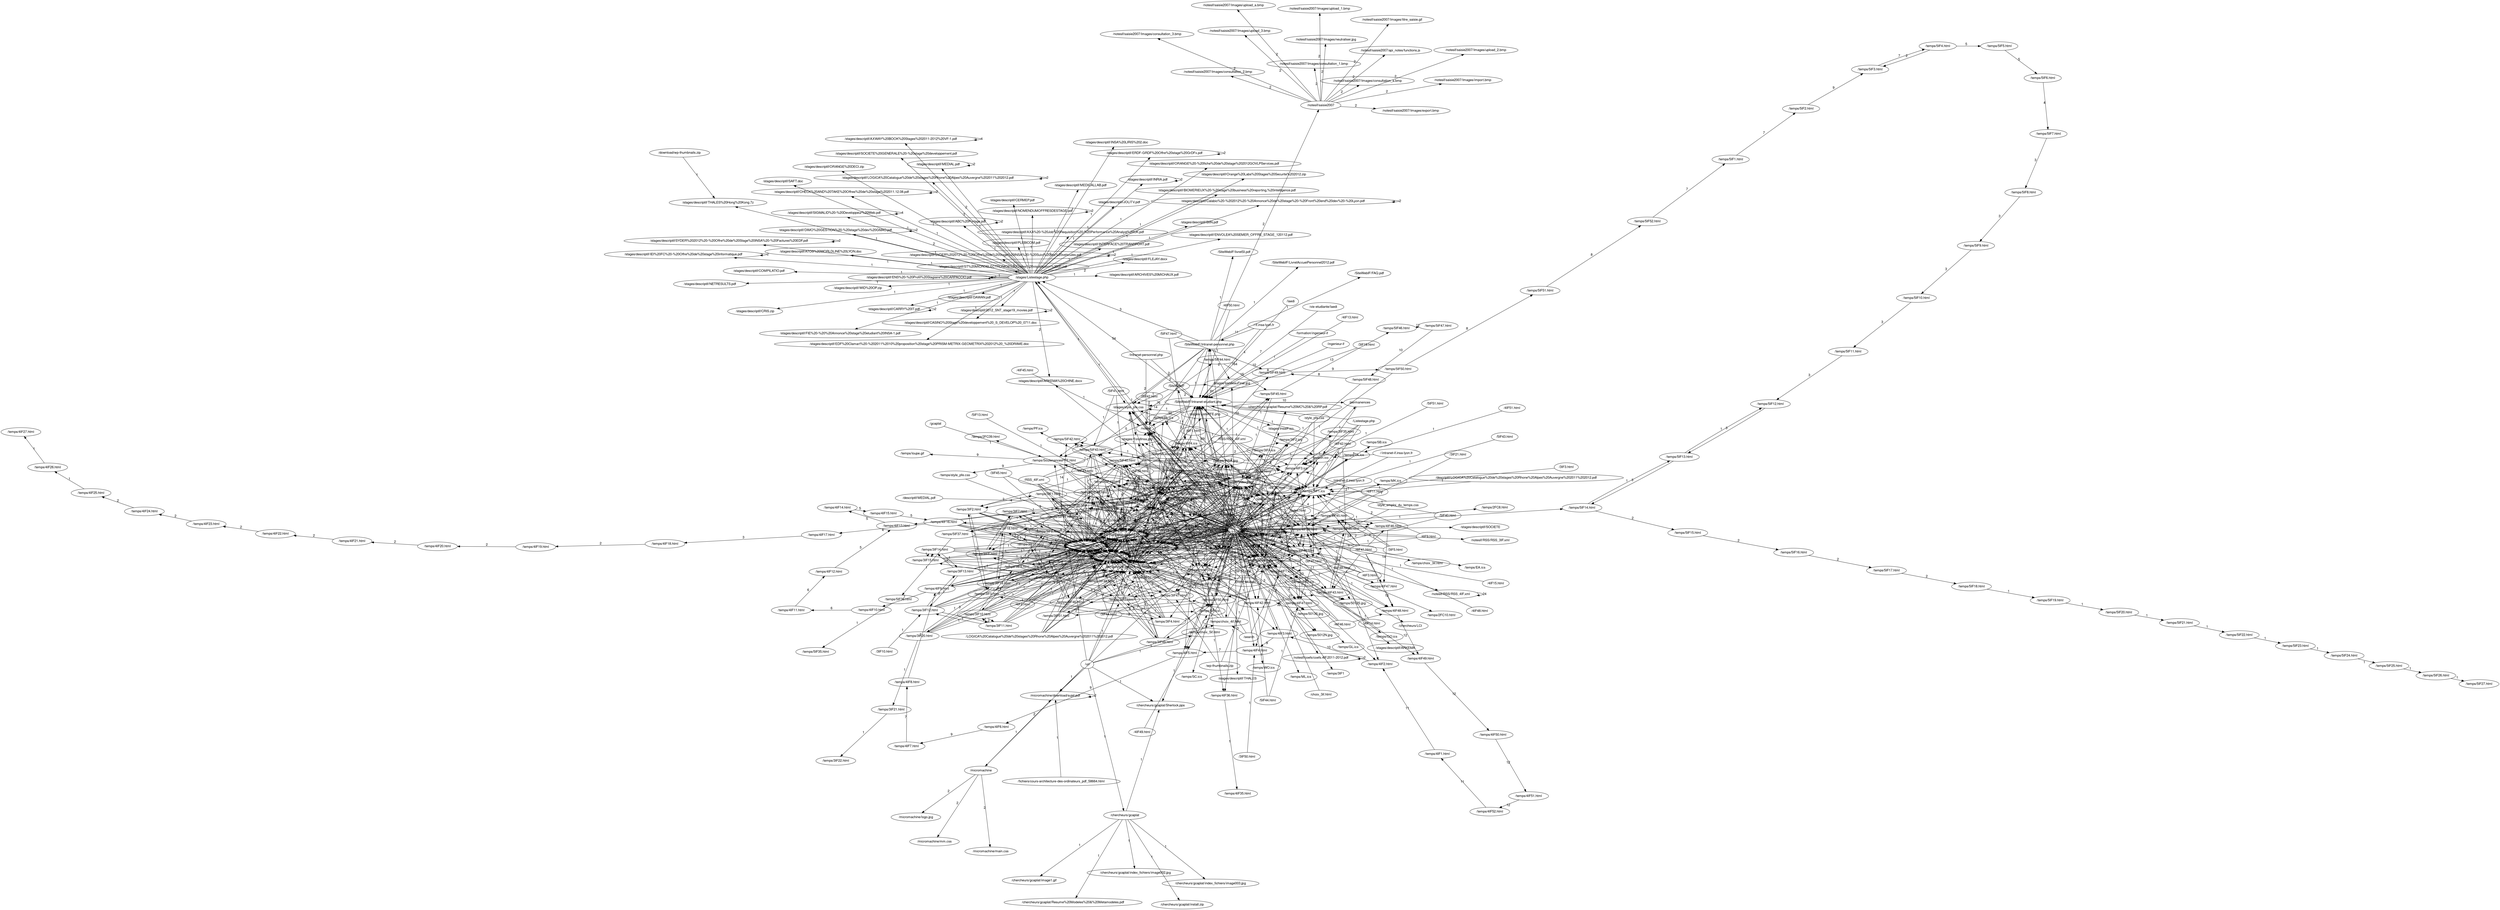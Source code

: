 digraph {
fontname="Helvetica,Arial,sans-serif";
node [fontname="Helvetica,Arial,sans-serif"];
edge [fontname="Helvetica,Arial,sans-serif"];
overlap = scale;layout=sfdp;
graph [ranksep=3, overlap=prism];
node0[label=""]
node0 -> node0[label="31"]
node1[label="//intranet-if.insa-lyon.fr"]
node1 -> node0[label="2"]
node2[label="/3IF5.html"]
node2 -> node0[label="1"]
node3[label="/SiteWebIF"]
node0 -> node3[label="1"]
node4[label="/SiteWebIF/FAQ.pdf"]
node5[label="/SiteWebIF/Intranet-personnel.php"]
node5 -> node4[label="1"]
node6[label="/SiteWebIF/Intranet-etudiant.php"]
node0 -> node6[label="312"]
node7[label="//if.insa-lyon.fr"]
node7 -> node6[label="164"]
node8[label="/3IF19.html"]
node8 -> node6[label="1"]
node9[label="/3IF37.html"]
node9 -> node6[label="1"]
node10[label="/3IF39.html"]
node10 -> node6[label="1"]
node11[label="/3IF41.html"]
node11 -> node6[label="1"]
node12[label="/3IF48.html"]
node12 -> node6[label="1"]
node13[label="/4IF1.html"]
node13 -> node6[label="1"]
node14[label="/4IF13.html"]
node14 -> node6[label="1"]
node15[label="/4IF38.html"]
node15 -> node6[label="1"]
node16[label="/4IF42.html"]
node16 -> node6[label="1"]
node17[label="/4IF50.html"]
node17 -> node6[label="1"]
node18[label="/Intranet-etudiant.php"]
node18 -> node6[label="3"]
node19[label="/Intranet-personnel.php"]
node19 -> node6[label="2"]
node20[label="/Listestage.php"]
node20 -> node6[label="1"]
node3 -> node6[label="2"]
node21[label="/formation/ingenieur-if"]
node21 -> node6[label="10"]
node22[label="/if.insa-lyon.fr"]
node22 -> node6[label="89"]
node23[label="/index.html"]
node23 -> node6[label="1"]
node24[label="/ingenieur-if"]
node24 -> node6[label="8"]
node25[label="/laedi"]
node25 -> node6[label="4"]
node26[label="/style_pfe.css"]
node26 -> node6[label="1"]
node27[label="/temps"]
node27 -> node6[label="2"]
node28[label="/vie-etudiante/laedi"]
node28 -> node6[label="7"]
node0 -> node5[label="2"]
node7 -> node5[label="11"]
node22 -> node5[label="3"]
node29[label="/SiteWebIF/LivretAccueiPersonnel2012.pdf"]
node5 -> node29[label="1"]
node30[label="/SiteWebIF/livretSI.pdf"]
node5 -> node30[label="1"]
node31[label="/chercheurs/LCI"]
node0 -> node31[label="1"]
node32[label="/chercheurs/gcaplat"]
node33[label="/url"]
node33 -> node32[label="1"]
node34[label="/chercheurs/gcaplat/Resume%20MC%20&%20RP.pdf"]
node0 -> node34[label="1"]
node35[label="/chercheurs/gcaplat/Resume%20Modeles%20&%20Metamodeles.pdf"]
node32 -> node35[label="1"]
node36[label="/chercheurs/gcaplat/Sherlock.pps"]
node0 -> node36[label="1"]
node32 -> node36[label="1"]
node33 -> node36[label="1"]
node37[label="/chercheurs/gcaplat/image1.gif"]
node32 -> node37[label="1"]
node38[label="/chercheurs/gcaplat/index_fichiers/image002.jpg"]
node32 -> node38[label="1"]
node39[label="/chercheurs/gcaplat/index_fichiers/image003.jpg"]
node32 -> node39[label="1"]
node40[label="/chercheurs/gcaplat/install.zip"]
node32 -> node40[label="1"]
node41[label="/favicon.ico"]
node0 -> node41[label="52"]
node1 -> node41[label="5"]
node6 -> node41[label="1"]
node42[label="/permanences"]
node42 -> node41[label="1"]
node43[label="/temps/3IF3.ics"]
node43 -> node41[label="1"]
node44[label="/temps/4IF3.ics"]
node44 -> node41[label="1"]
node45[label="/temps/INSA.jpg"]
node45 -> node41[label="1"]
node46[label="/micromachine"]
node33 -> node46[label="2"]
node47[label="/micromachine/download/sujet.pdf"]
node0 -> node47[label="5"]
node48[label="/fichiers/cours-architecture-des-ordinateurs_pdf_58664.html"]
node48 -> node47[label="1"]
node46 -> node47[label="1"]
node47 -> node47[label="2"]
node33 -> node47[label="1"]
node49[label="/micromachine/logo.jpg"]
node46 -> node49[label="2"]
node50[label="/micromachine/main.css"]
node46 -> node50[label="2"]
node51[label="/micromachine/mm.css"]
node46 -> node51[label="2"]
node52[label="/notesif"]
node0 -> node52[label="127"]
node9 -> node52[label="1"]
node53[label="/3IF38.html"]
node53 -> node52[label="2"]
node54[label="/3IF42.html"]
node54 -> node52[label="1"]
node15 -> node52[label="1"]
node55[label="/4IF45.html"]
node55 -> node52[label="1"]
node18 -> node52[label="49"]
node19 -> node52[label="2"]
node6 -> node52[label="50"]
node5 -> node52[label="2"]
node22 -> node52[label="4"]
node56[label="/notesif/RSS/RSS_3IF.xml"]
node0 -> node56[label="24"]
node57[label="/notesif/RSS/RSS_4IF.xml"]
node0 -> node57[label="10"]
node57 -> node57[label="24"]
node58[label="/notesif/coefs/coefs.4IF.2011-2012.pdf"]
node0 -> node58[label="2"]
node58 -> node58[label="2"]
node59[label="/notesif/saisie2007"]
node5 -> node59[label="2"]
node60[label="/notesif/saisie2007/Images/consultation_1.bmp"]
node59 -> node60[label="2"]
node61[label="/notesif/saisie2007/Images/consultation_2.bmp"]
node59 -> node61[label="2"]
node62[label="/notesif/saisie2007/Images/consultation_3.bmp"]
node59 -> node62[label="2"]
node63[label="/notesif/saisie2007/Images/consultation_a.bmp"]
node59 -> node63[label="2"]
node64[label="/notesif/saisie2007/Images/export.bmp"]
node59 -> node64[label="2"]
node65[label="/notesif/saisie2007/Images/import.bmp"]
node59 -> node65[label="2"]
node66[label="/notesif/saisie2007/Images/neutraliser.jpg"]
node59 -> node66[label="2"]
node67[label="/notesif/saisie2007/Images/titre_saisie.gif"]
node59 -> node67[label="2"]
node68[label="/notesif/saisie2007/Images/upload_1.bmp"]
node59 -> node68[label="2"]
node69[label="/notesif/saisie2007/Images/upload_2.bmp"]
node59 -> node69[label="2"]
node70[label="/notesif/saisie2007/Images/upload_3.bmp"]
node59 -> node70[label="2"]
node71[label="/notesif/saisie2007/Images/upload_a.bmp"]
node59 -> node71[label="2"]
node72[label="/notesif/saisie2007/api_notes/functions.js"]
node59 -> node72[label="2"]
node0 -> node42[label="1"]
node6 -> node42[label="10"]
node73[label="/stages/FondInsa.jpg"]
node0 -> node73[label="7"]
node74[label="/3IF49.html"]
node74 -> node73[label="1"]
node18 -> node73[label="1"]
node75[label="/RSS_4IF.xml"]
node75 -> node73[label="1"]
node6 -> node73[label="44"]
node76[label="/stages/style_pfe.css"]
node76 -> node73[label="40"]
node77[label="/stages/InsaIF.ico"]
node0 -> node77[label="69"]
node6 -> node77[label="10"]
node78[label="/stages/ListePFE.php"]
node0 -> node78[label="29"]
node18 -> node78[label="1"]
node6 -> node78[label="20"]
node79[label="/stages/Listestage.php"]
node0 -> node79[label="8"]
node18 -> node79[label="1"]
node6 -> node79[label="54"]
node5 -> node79[label="3"]
node80[label="/stages/bandeauFinal.jpg"]
node0 -> node80[label="7"]
node3 -> node80[label="1"]
node6 -> node80[label="81"]
node5 -> node80[label="2"]
node81[label="/stages/descriptif/2012_SNT_stage19_movies.pdf"]
node79 -> node81[label="1"]
node81 -> node81[label="2"]
node82[label="/stages/descriptif/ABC%20Portage.pdf"]
node79 -> node82[label="1"]
node82 -> node82[label="2"]
node83[label="/stages/descriptif/ARCHIVES%20MICHAUX.pdf"]
node79 -> node83[label="1"]
node84[label="/stages/descriptif/ARKEMA"]
node0 -> node84[label="1"]
node85[label="/stages/descriptif/ARKEMA%20CHINE.docx"]
node0 -> node85[label="1"]
node79 -> node85[label="2"]
node86[label="/stages/descriptif/ATOS%20WORLDLINE%20LYON.doc"]
node79 -> node86[label="1"]
node87[label="/stages/descriptif/AXA%20-%20Job%20Requisition%20-%20Performance%20Analyst%20UK.pdf"]
node79 -> node87[label="1"]
node88[label="/stages/descriptif/AXWAY%20BOOK%20Stages%202011-2012%20VF-1.pdf"]
node79 -> node88[label="2"]
node88 -> node88[label="4"]
node89[label="/stages/descriptif/BIIN.pdf"]
node79 -> node89[label="1"]
node90[label="/stages/descriptif/BIOMERIEUX%20-%20stage%20business%20reporting,%20intelligence.pdf"]
node79 -> node90[label="1"]
node91[label="/stages/descriptif/CARRY%20IT.pdf"]
node79 -> node91[label="1"]
node91 -> node91[label="2"]
node92[label="/stages/descriptif/CASINO%20Stage%20developpement%20_S_DEVELOP%20_0711.doc"]
node79 -> node92[label="1"]
node93[label="/stages/descriptif/CERMEP.pdf"]
node79 -> node93[label="1"]
node94[label="/stages/descriptif/CHECK%20AND%20TAKE%20Offres%20de%20stage%202011.12.08.pdf"]
node79 -> node94[label="1"]
node94 -> node94[label="2"]
node95[label="/stages/descriptif/COMPILATIO.pdf"]
node79 -> node95[label="1"]
node96[label="/stages/descriptif/CRIS.zip"]
node79 -> node96[label="1"]
node97[label="/stages/descriptif/Calabio%20-%202012%20-%20Annonce%20de%20stage%20-%20Front%20end%20dev%20-%20Lyon.pdf"]
node79 -> node97[label="1"]
node97 -> node97[label="2"]
node98[label="/stages/descriptif/DAWAN.pdf"]
node79 -> node98[label="1"]
node99[label="/stages/descriptif/DIMO%20GESTION%20-%20stage%20dev%20GMAO.pdf"]
node79 -> node99[label="1"]
node99 -> node99[label="2"]
node100[label="/stages/descriptif/EDF%20Clamart%20-%202011%2010%20proposition%20stage%20PRISM-METRIX-GEOMETRIX%202012%20_%20DRIIME.doc"]
node79 -> node100[label="1"]
node101[label="/stages/descriptif/ENS%20-%20Profil%20Stagiaire%20CARPACCIO.pdf"]
node79 -> node101[label="1"]
node101 -> node101[label="2"]
node102[label="/stages/descriptif/ENVOLEA%20SEMER_OFFRE_STAGE_120112.pdf"]
node79 -> node102[label="1"]
node103[label="/stages/descriptif/ERDF-GRDF%20Offre%20stage%20GrDFx.pdf"]
node79 -> node103[label="1"]
node103 -> node103[label="2"]
node104[label="/stages/descriptif/FIE%20-%20%20Annonce%20stage%20etudiant%20INSA-1.pdf"]
node79 -> node104[label="1"]
node105[label="/stages/descriptif/FLEJAY.docx"]
node79 -> node105[label="2"]
node106[label="/stages/descriptif/IEI%20FC%20-%20Offre%20de%20stage%20informatique.pdf"]
node79 -> node106[label="1"]
node106 -> node106[label="2"]
node107[label="/stages/descriptif/INRIA.pdf"]
node79 -> node107[label="1"]
node107 -> node107[label="2"]
node108[label="/stages/descriptif/INSA%20LIRIS%202.doc"]
node79 -> node108[label="1"]
node109[label="/stages/descriptif/INTERFACE%20TRANSPORT.pdf"]
node79 -> node109[label="1"]
node110[label="/stages/descriptif/JOLITV.pdf"]
node79 -> node110[label="1"]
node111[label="/stages/descriptif/LOGICA%20Catalogue%20de%20stages%20Rhone%20Alpes%20Auvergne%202011%202012.pdf"]
node79 -> node111[label="1"]
node111 -> node111[label="2"]
node112[label="/stages/descriptif/MEDIAL.pdf"]
node79 -> node112[label="1"]
node112 -> node112[label="2"]
node113[label="/stages/descriptif/MEDICALLAB.pdf"]
node79 -> node113[label="1"]
node114[label="/stages/descriptif/NETRESULTS.pdf"]
node79 -> node114[label="1"]
node115[label="/stages/descriptif/NOMENDUMOFFRESDESTAGE.pdf"]
node79 -> node115[label="1"]
node115 -> node115[label="2"]
node116[label="/stages/descriptif/ORANGE%20-%20fiche%20de%20stage%202012GOVLPServices.pdf"]
node79 -> node116[label="1"]
node117[label="/stages/descriptif/ORANGE%20DECI.zip"]
node79 -> node117[label="1"]
node118[label="/stages/descriptif/Orange%20Labs%20Stages%20Securite%202012.zip"]
node79 -> node118[label="1"]
node119[label="/stages/descriptif/PLEBICOM.pdf"]
node79 -> node119[label="1"]
node120[label="/stages/descriptif/SAFT.doc"]
node79 -> node120[label="1"]
node121[label="/stages/descriptif/SIGMALID%20-%20Developpeur%20Web.pdf"]
node79 -> node121[label="2"]
node121 -> node121[label="4"]
node122[label="/stages/descriptif/SOCIETE"]
node0 -> node122[label="1"]
node123[label="/stages/descriptif/SOCIETE%20GENERALE%20-%20stage%20developpement.pdf"]
node79 -> node123[label="3"]
node124[label="/stages/descriptif/ST%20MICROELECTRONICS%20Crolles%20visualisation%20(2).pdf"]
node79 -> node124[label="1"]
node125[label="/stages/descriptif/SYDER%202012%20-%20Offre%20de%20Stage%20INSA%20-%20Factures%20EDF.pdf"]
node79 -> node125[label="1"]
node125 -> node125[label="2"]
node126[label="/stages/descriptif/SYDER%202012%20-%20Offre%20de%20Stage%20INSA%20-%20Suivi%20des%20vehicules.pdf"]
node79 -> node126[label="1"]
node126 -> node126[label="2"]
node127[label="/stages/descriptif/THALES"]
node0 -> node127[label="1"]
node128[label="/stages/descriptif/THALES%20Hong%20Kong.7z"]
node129[label="/download/wp-thumbnails.zip"]
node129 -> node128[label="1"]
node79 -> node128[label="1"]
node130[label="/stages/descriptif/WID%20OP.zip"]
node79 -> node130[label="1"]
node0 -> node76[label="23"]
node10 -> node76[label="1"]
node74 -> node76[label="1"]
node131[label="/4IF39.html"]
node131 -> node76[label="1"]
node132[label="/5IF39.html"]
node132 -> node76[label="1"]
node18 -> node76[label="1"]
node133[label="/RSS/RSS_4IF.xml"]
node133 -> node76[label="1"]
node3 -> node76[label="1"]
node6 -> node76[label="76"]
node5 -> node76[label="2"]
node78 -> node76[label="1"]
node79 -> node76[label="1"]
node0 -> node27[label="58"]
node10 -> node27[label="1"]
node134[label="/3IF40.html"]
node134 -> node27[label="1"]
node11 -> node27[label="1"]
node135[label="/4IF44.html"]
node135 -> node27[label="1"]
node18 -> node27[label="1"]
node133 -> node27[label="1"]
node6 -> node27[label="44"]
node5 -> node27[label="1"]
node136[label="/choix_4if.html"]
node136 -> node27[label="1"]
node22 -> node27[label="2"]
node23 -> node27[label="1"]
node137[label="/search"]
node137 -> node27[label="6"]
node27 -> node27[label="1"]
node33 -> node27[label="22"]
node138[label="/temps/2FC10.html"]
node0 -> node138[label="1"]
node139[label="/temps/2FC39.html"]
node27 -> node139[label="1"]
node140[label="/temps/2FC8.html"]
node0 -> node140[label="1"]
node141[label="/temps/3IF1"]
node0 -> node141[label="1"]
node142[label="/temps/3IF1.html"]
node143[label="/temps/3IF2.html"]
node143 -> node142[label="2"]
node144[label="/temps/3IF52.html"]
node144 -> node142[label="3"]
node145[label="/temps/3IF1.ics"]
node0 -> node145[label="61"]
node146[label="/3IF3.html"]
node146 -> node145[label="1"]
node9 -> node145[label="1"]
node53 -> node145[label="2"]
node10 -> node145[label="3"]
node134 -> node145[label="1"]
node11 -> node145[label="1"]
node147[label="/3IF43.html"]
node147 -> node145[label="2"]
node2 -> node145[label="1"]
node148[label="/4IF11.html"]
node148 -> node145[label="2"]
node15 -> node145[label="5"]
node131 -> node145[label="1"]
node149[label="/4IF41.html"]
node149 -> node145[label="1"]
node16 -> node145[label="1"]
node135 -> node145[label="2"]
node150[label="/4IF9.html"]
node150 -> node145[label="2"]
node151[label="/5IF40.html"]
node151 -> node145[label="1"]
node152[label="/5IF43.html"]
node152 -> node145[label="1"]
node18 -> node145[label="6"]
node20 -> node145[label="3"]
node133 -> node145[label="4"]
node22 -> node145[label="1"]
node23 -> node145[label="1"]
node26 -> node145[label="1"]
node27 -> node145[label="5"]
node153[label="/temps/3IF10.html"]
node154[label="/temps/3IF11.html"]
node154 -> node153[label="1"]
node155[label="/temps/3IF9.html"]
node155 -> node153[label="2"]
node153 -> node154[label="2"]
node156[label="/temps/3IF12.html"]
node156 -> node154[label="1"]
node157[label="/3IF10.html"]
node157 -> node156[label="1"]
node154 -> node156[label="1"]
node158[label="/temps/3IF13.html"]
node158 -> node156[label="1"]
node156 -> node158[label="2"]
node159[label="/temps/3IF14.html"]
node159 -> node158[label="1"]
node158 -> node159[label="2"]
node160[label="/temps/3IF15.html"]
node160 -> node159[label="1"]
node159 -> node160[label="2"]
node161[label="/temps/3IF16.html"]
node161 -> node160[label="1"]
node0 -> node161[label="1"]
node27 -> node161[label="1"]
node160 -> node161[label="1"]
node162[label="/temps/3IF17.html"]
node162 -> node161[label="1"]
node0 -> node162[label="1"]
node161 -> node162[label="2"]
node163[label="/temps/3IF18.html"]
node163 -> node162[label="2"]
node0 -> node163[label="2"]
node162 -> node163[label="3"]
node164[label="/temps/3IF19.html"]
node164 -> node163[label="3"]
node0 -> node164[label="1"]
node163 -> node164[label="3"]
node165[label="/temps/3IF20.html"]
node165 -> node164[label="1"]
node18 -> node143[label="1"]
node142 -> node143[label="4"]
node166[label="/temps/3IF3.html"]
node166 -> node143[label="2"]
node167[label="/temps/3IF2.ics"]
node0 -> node167[label="22"]
node10 -> node167[label="2"]
node131 -> node167[label="2"]
node164 -> node165[label="3"]
node168[label="/temps/3IF21.html"]
node165 -> node168[label="1"]
node169[label="/temps/3IF22.html"]
node168 -> node169[label="1"]
node143 -> node166[label="3"]
node170[label="/temps/3IF4.html"]
node170 -> node166[label="2"]
node0 -> node43[label="30"]
node9 -> node43[label="1"]
node53 -> node43[label="1"]
node10 -> node43[label="3"]
node134 -> node43[label="2"]
node147 -> node43[label="1"]
node171[label="/3IF44.html"]
node171 -> node43[label="1"]
node172[label="/3IF45.html"]
node172 -> node43[label="1"]
node74 -> node43[label="1"]
node173[label="/4IF14.html"]
node173 -> node43[label="1"]
node15 -> node43[label="1"]
node131 -> node43[label="1"]
node174[label="/4IF40.html"]
node174 -> node43[label="2"]
node175[label="/4IF43.html"]
node175 -> node43[label="1"]
node176[label="/4IF46.html"]
node176 -> node43[label="1"]
node132 -> node43[label="1"]
node151 -> node43[label="2"]
node18 -> node43[label="2"]
node177[label="/choix_3if.html"]
node177 -> node43[label="1"]
node22 -> node43[label="3"]
node23 -> node43[label="1"]
node27 -> node43[label="3"]
node178[label="/wp-thumbnails.zip"]
node178 -> node43[label="1"]
node179[label="/temps/3IF35.html"]
node180[label="/temps/3IF36.html"]
node180 -> node179[label="1"]
node181[label="/temps/3IF37.html"]
node181 -> node180[label="6"]
node0 -> node181[label="12"]
node11 -> node181[label="1"]
node18 -> node181[label="1"]
node27 -> node181[label="15"]
node180 -> node181[label="1"]
node182[label="/temps/3IF38.html"]
node182 -> node181[label="7"]
node0 -> node182[label="10"]
node53 -> node182[label="1"]
node134 -> node182[label="1"]
node11 -> node182[label="1"]
node135 -> node182[label="1"]
node18 -> node182[label="2"]
node23 -> node182[label="1"]
node27 -> node182[label="27"]
node181 -> node182[label="15"]
node183[label="/temps/3IF39.html"]
node183 -> node182[label="6"]
node184[label="/temps/index.html"]
node184 -> node182[label="2"]
node0 -> node183[label="30"]
node53 -> node183[label="3"]
node10 -> node183[label="2"]
node134 -> node183[label="1"]
node11 -> node183[label="2"]
node147 -> node183[label="1"]
node131 -> node183[label="1"]
node18 -> node183[label="3"]
node20 -> node183[label="1"]
node185[label="/descriptif/LOGICA%20Catalogue%20de%20stages%20Rhone%20Alpes%20Auvergne%202011%202012.pdf"]
node185 -> node183[label="1"]
node22 -> node183[label="2"]
node186[label="/intranet-if.insa-lyon.fr"]
node186 -> node183[label="1"]
node26 -> node183[label="1"]
node27 -> node183[label="26"]
node182 -> node183[label="41"]
node187[label="/temps/3IF40.html"]
node187 -> node183[label="6"]
node184 -> node183[label="4"]
node0 -> node170[label="1"]
node166 -> node170[label="2"]
node188[label="/temps/3IF5.html"]
node188 -> node170[label="2"]
node189[label="/temps/3IF4.ics"]
node0 -> node189[label="11"]
node53 -> node189[label="1"]
node0 -> node187[label="4"]
node53 -> node187[label="2"]
node147 -> node187[label="2"]
node190[label="/5IF13.html"]
node190 -> node187[label="1"]
node27 -> node187[label="9"]
node183 -> node187[label="48"]
node191[label="/temps/3IF41.html"]
node191 -> node187[label="2"]
node0 -> node191[label="2"]
node53 -> node191[label="3"]
node10 -> node191[label="1"]
node11 -> node191[label="2"]
node147 -> node191[label="2"]
node175 -> node191[label="1"]
node18 -> node191[label="1"]
node27 -> node191[label="2"]
node187 -> node191[label="43"]
node192[label="/temps/3IF42.html"]
node192 -> node191[label="2"]
node0 -> node192[label="1"]
node53 -> node192[label="1"]
node10 -> node192[label="1"]
node11 -> node192[label="1"]
node147 -> node192[label="2"]
node193[label="/descriptif/MEDIAL.pdf"]
node193 -> node192[label="1"]
node22 -> node192[label="1"]
node27 -> node192[label="1"]
node191 -> node192[label="33"]
node194[label="/temps/3IF43.html"]
node194 -> node192[label="2"]
node0 -> node194[label="2"]
node147 -> node194[label="2"]
node192 -> node194[label="21"]
node195[label="/temps/3IF44.html"]
node195 -> node194[label="3"]
node0 -> node195[label="2"]
node194 -> node195[label="14"]
node196[label="/temps/3IF45.html"]
node196 -> node195[label="2"]
node0 -> node196[label="1"]
node195 -> node196[label="8"]
node197[label="/temps/3IF46.html"]
node197 -> node196[label="2"]
node0 -> node197[label="2"]
node196 -> node197[label="7"]
node198[label="/temps/3IF47.html"]
node198 -> node197[label="2"]
node0 -> node198[label="3"]
node11 -> node198[label="1"]
node197 -> node198[label="7"]
node199[label="/temps/3IF48.html"]
node199 -> node198[label="2"]
node178 -> node198[label="1"]
node22 -> node199[label="1"]
node198 -> node199[label="8"]
node200[label="/temps/3IF49.html"]
node200 -> node199[label="3"]
node199 -> node200[label="8"]
node201[label="/temps/3IF50.html"]
node201 -> node200[label="3"]
node0 -> node188[label="1"]
node9 -> node188[label="1"]
node170 -> node188[label="2"]
node202[label="/temps/3IF6.html"]
node202 -> node188[label="1"]
node33 -> node188[label="1"]
node0 -> node201[label="2"]
node11 -> node201[label="1"]
node12 -> node201[label="1"]
node200 -> node201[label="7"]
node203[label="/temps/3IF51.html"]
node203 -> node201[label="3"]
node201 -> node203[label="7"]
node144 -> node203[label="3"]
node142 -> node144[label="2"]
node203 -> node144[label="5"]
node18 -> node202[label="1"]
node188 -> node202[label="3"]
node204[label="/temps/3IF7.html"]
node204 -> node202[label="1"]
node0 -> node204[label="1"]
node202 -> node204[label="1"]
node205[label="/temps/3IF8.html"]
node205 -> node204[label="1"]
node0 -> node205[label="1"]
node204 -> node205[label="1"]
node155 -> node205[label="2"]
node0 -> node155[label="1"]
node153 -> node155[label="1"]
node205 -> node155[label="1"]
node206[label="/temps/4IF1.html"]
node207[label="/temps/4IF52.html"]
node207 -> node206[label="11"]
node208[label="/temps/4IF1.ics"]
node0 -> node208[label="40"]
node9 -> node208[label="1"]
node53 -> node208[label="2"]
node134 -> node208[label="1"]
node12 -> node208[label="1"]
node131 -> node208[label="1"]
node18 -> node208[label="5"]
node22 -> node208[label="1"]
node137 -> node208[label="1"]
node209[label="/temps/4IF10.html"]
node210[label="/temps/4IF9.html"]
node210 -> node209[label="7"]
node211[label="/temps/4IF11.html"]
node209 -> node211[label="6"]
node212[label="/temps/4IF12.html"]
node211 -> node212[label="6"]
node213[label="/temps/4IF13.html"]
node27 -> node213[label="1"]
node212 -> node213[label="5"]
node214[label="/temps/4IF14.html"]
node213 -> node214[label="5"]
node215[label="/temps/4IF15.html"]
node214 -> node215[label="5"]
node216[label="/temps/4IF16.html"]
node0 -> node216[label="1"]
node215 -> node216[label="5"]
node217[label="/temps/4IF17.html"]
node216 -> node217[label="4"]
node218[label="/temps/4IF18.html"]
node217 -> node218[label="3"]
node219[label="/temps/4IF19.html"]
node218 -> node219[label="2"]
node220[label="/temps/4IF2.html"]
node0 -> node220[label="1"]
node12 -> node220[label="1"]
node206 -> node220[label="11"]
node221[label="/temps/4IF2.ics"]
node0 -> node221[label="19"]
node53 -> node221[label="1"]
node18 -> node221[label="1"]
node222[label="/temps/4IF20.html"]
node219 -> node222[label="2"]
node223[label="/temps/4IF21.html"]
node222 -> node223[label="2"]
node224[label="/temps/4IF22.html"]
node223 -> node224[label="2"]
node225[label="/temps/4IF23.html"]
node224 -> node225[label="2"]
node226[label="/temps/4IF24.html"]
node225 -> node226[label="2"]
node227[label="/temps/4IF25.html"]
node226 -> node227[label="2"]
node228[label="/temps/4IF26.html"]
node227 -> node228[label="1"]
node229[label="/temps/4IF27.html"]
node228 -> node229[label="1"]
node230[label="/temps/4IF3.html"]
node0 -> node230[label="1"]
node74 -> node230[label="1"]
node220 -> node230[label="10"]
node0 -> node44[label="20"]
node134 -> node44[label="2"]
node131 -> node44[label="1"]
node16 -> node44[label="1"]
node132 -> node44[label="2"]
node231[label="/5IF51.html"]
node231 -> node44[label="1"]
node18 -> node44[label="2"]
node20 -> node44[label="1"]
node133 -> node44[label="1"]
node22 -> node44[label="1"]
node232[label="/style_emploi_du_temps.css"]
node232 -> node44[label="1"]
node184 -> node44[label="1"]
node233[label="/temps/4IF35.html"]
node234[label="/temps/4IF36.html"]
node234 -> node233[label="1"]
node9 -> node234[label="1"]
node235[label="/temps/4IF37.html"]
node235 -> node234[label="1"]
node0 -> node235[label="3"]
node9 -> node235[label="1"]
node27 -> node235[label="5"]
node236[label="/temps/4IF38.html"]
node236 -> node235[label="2"]
node184 -> node235[label="2"]
node0 -> node236[label="34"]
node9 -> node236[label="1"]
node53 -> node236[label="2"]
node134 -> node236[label="2"]
node148 -> node236[label="1"]
node237[label="/4IF3.html"]
node237 -> node236[label="1"]
node15 -> node236[label="1"]
node131 -> node236[label="1"]
node174 -> node236[label="1"]
node149 -> node236[label="1"]
node16 -> node236[label="1"]
node135 -> node236[label="1"]
node176 -> node236[label="1"]
node136 -> node236[label="4"]
node22 -> node236[label="1"]
node27 -> node236[label="23"]
node235 -> node236[label="7"]
node238[label="/temps/4IF39.html"]
node238 -> node236[label="3"]
node239[label="/temps/choix_4if.html"]
node239 -> node236[label="1"]
node184 -> node236[label="5"]
node0 -> node238[label="34"]
node240[label="/3IF21.html"]
node240 -> node238[label="1"]
node9 -> node238[label="1"]
node53 -> node238[label="3"]
node10 -> node238[label="1"]
node13 -> node238[label="1"]
node148 -> node238[label="1"]
node173 -> node238[label="1"]
node237 -> node238[label="1"]
node131 -> node238[label="2"]
node149 -> node238[label="1"]
node241[label="/4IF48.html"]
node241 -> node238[label="1"]
node150 -> node238[label="1"]
node136 -> node238[label="1"]
node186 -> node238[label="1"]
node27 -> node238[label="13"]
node236 -> node238[label="55"]
node242[label="/temps/4IF40.html"]
node242 -> node238[label="4"]
node184 -> node238[label="2"]
node243[label="/temps/4IF4.html"]
node0 -> node243[label="1"]
node244[label="/3IF50.html"]
node244 -> node243[label="1"]
node23 -> node243[label="1"]
node230 -> node243[label="9"]
node245[label="/temps/4IF4.ics"]
node0 -> node245[label="30"]
node10 -> node245[label="2"]
node11 -> node245[label="1"]
node15 -> node245[label="2"]
node131 -> node245[label="2"]
node174 -> node245[label="1"]
node175 -> node245[label="1"]
node246[label="/5IF47.html"]
node246 -> node245[label="1"]
node18 -> node245[label="3"]
node27 -> node245[label="1"]
node0 -> node242[label="14"]
node9 -> node242[label="1"]
node10 -> node242[label="1"]
node134 -> node242[label="1"]
node247[label="/4IF15.html"]
node247 -> node242[label="1"]
node237 -> node242[label="1"]
node15 -> node242[label="1"]
node150 -> node242[label="1"]
node136 -> node242[label="1"]
node232 -> node242[label="1"]
node27 -> node242[label="1"]
node238 -> node242[label="40"]
node248[label="/temps/4IF41.html"]
node0 -> node248[label="7"]
node134 -> node248[label="1"]
node15 -> node248[label="1"]
node131 -> node248[label="2"]
node249[label="/5IF44.html"]
node249 -> node248[label="1"]
node242 -> node248[label="33"]
node250[label="/temps/4IF42.html"]
node0 -> node250[label="4"]
node15 -> node250[label="1"]
node131 -> node250[label="1"]
node249 -> node250[label="1"]
node248 -> node250[label="32"]
node251[label="/temps/4IF43.html"]
node0 -> node251[label="1"]
node174 -> node251[label="1"]
node149 -> node251[label="1"]
node250 -> node251[label="27"]
node252[label="/temps/4IF44.html"]
node252 -> node251[label="1"]
node0 -> node252[label="3"]
node174 -> node252[label="1"]
node16 -> node252[label="1"]
node251 -> node252[label="26"]
node253[label="/temps/4IF45.html"]
node0 -> node253[label="1"]
node2 -> node253[label="1"]
node174 -> node253[label="1"]
node149 -> node253[label="1"]
node252 -> node253[label="20"]
node254[label="/temps/4IF46.html"]
node0 -> node254[label="3"]
node174 -> node254[label="1"]
node149 -> node254[label="1"]
node253 -> node254[label="12"]
node255[label="/temps/4IF47.html"]
node0 -> node255[label="1"]
node149 -> node255[label="1"]
node254 -> node255[label="14"]
node256[label="/temps/4IF48.html"]
node0 -> node256[label="1"]
node134 -> node256[label="1"]
node149 -> node256[label="1"]
node176 -> node256[label="1"]
node255 -> node256[label="12"]
node257[label="/temps/4IF49.html"]
node0 -> node257[label="1"]
node256 -> node257[label="12"]
node258[label="/temps/4IF5.html"]
node0 -> node258[label="1"]
node9 -> node258[label="1"]
node53 -> node258[label="1"]
node243 -> node258[label="7"]
node259[label="/temps/4IF50.html"]
node257 -> node259[label="12"]
node260[label="/temps/4IF51.html"]
node259 -> node260[label="12"]
node260 -> node207[label="12"]
node261[label="/temps/4IF6.html"]
node258 -> node261[label="9"]
node262[label="/temps/4IF7.html"]
node261 -> node262[label="9"]
node263[label="/temps/4IF8.html"]
node262 -> node263[label="7"]
node0 -> node210[label="1"]
node263 -> node210[label="7"]
node264[label="/temps/5012N.jpg"]
node0 -> node264[label="1"]
node182 -> node264[label="3"]
node265[label="/temps/5012S.jpg"]
node182 -> node265[label="1"]
node238 -> node265[label="1"]
node251 -> node265[label="1"]
node266[label="/temps/5013S.jpg"]
node182 -> node266[label="3"]
node267[label="/temps/5IF39.html"]
node267 -> node266[label="1"]
node268[label="/temps/5IF.ics"]
node0 -> node268[label="14"]
node171 -> node268[label="1"]
node269[label="/4IF49.html"]
node269 -> node268[label="1"]
node18 -> node268[label="1"]
node22 -> node268[label="1"]
node270[label="/temps/5IF1.html"]
node271[label="/temps/5IF52.html"]
node271 -> node270[label="7"]
node272[label="/temps/5IF10.html"]
node273[label="/temps/5IF9.html"]
node273 -> node272[label="3"]
node274[label="/temps/5IF11.html"]
node272 -> node274[label="3"]
node275[label="/temps/5IF12.html"]
node274 -> node275[label="3"]
node276[label="/temps/5IF13.html"]
node276 -> node275[label="1"]
node275 -> node276[label="3"]
node277[label="/temps/5IF14.html"]
node277 -> node276[label="1"]
node0 -> node277[label="1"]
node276 -> node277[label="3"]
node278[label="/temps/5IF15.html"]
node277 -> node278[label="2"]
node279[label="/temps/5IF16.html"]
node278 -> node279[label="2"]
node280[label="/temps/5IF17.html"]
node279 -> node280[label="2"]
node281[label="/temps/5IF18.html"]
node280 -> node281[label="2"]
node282[label="/temps/5IF19.html"]
node281 -> node282[label="1"]
node283[label="/temps/5IF2.html"]
node270 -> node283[label="7"]
node284[label="/temps/5IF20.html"]
node282 -> node284[label="1"]
node285[label="/temps/5IF21.html"]
node284 -> node285[label="1"]
node286[label="/temps/5IF22.html"]
node285 -> node286[label="1"]
node287[label="/temps/5IF23.html"]
node286 -> node287[label="1"]
node288[label="/temps/5IF24.html"]
node287 -> node288[label="1"]
node289[label="/temps/5IF25.html"]
node288 -> node289[label="1"]
node290[label="/temps/5IF26.html"]
node289 -> node290[label="1"]
node291[label="/temps/5IF27.html"]
node290 -> node291[label="1"]
node292[label="/temps/5IF3.html"]
node283 -> node292[label="9"]
node293[label="/temps/5IF4.html"]
node293 -> node292[label="2"]
node294[label="/temps/5IF35.html"]
node295[label="/temps/5IF36.html"]
node295 -> node294[label="1"]
node296[label="/temps/5IF37.html"]
node296 -> node295[label="1"]
node27 -> node296[label="1"]
node297[label="/temps/5IF38.html"]
node297 -> node296[label="1"]
node184 -> node296[label="1"]
node0 -> node297[label="2"]
node27 -> node297[label="2"]
node296 -> node297[label="2"]
node267 -> node297[label="1"]
node184 -> node297[label="1"]
node0 -> node267[label="17"]
node10 -> node267[label="1"]
node54 -> node267[label="1"]
node171 -> node267[label="1"]
node13 -> node267[label="1"]
node131 -> node267[label="1"]
node174 -> node267[label="5"]
node132 -> node267[label="2"]
node18 -> node267[label="1"]
node75 -> node267[label="1"]
node22 -> node267[label="5"]
node27 -> node267[label="9"]
node297 -> node267[label="7"]
node298[label="/temps/5IF40.html"]
node298 -> node267[label="2"]
node299[label="/temps/choix_5if.html"]
node299 -> node267[label="2"]
node184 -> node267[label="3"]
node292 -> node293[label="7"]
node0 -> node298[label="11"]
node74 -> node298[label="1"]
node15 -> node298[label="1"]
node300[label="/5IF41.html"]
node300 -> node298[label="1"]
node133 -> node298[label="1"]
node75 -> node298[label="1"]
node22 -> node298[label="2"]
node27 -> node298[label="6"]
node267 -> node298[label="15"]
node301[label="/temps/5IF41.html"]
node301 -> node298[label="1"]
node184 -> node298[label="2"]
node0 -> node301[label="2"]
node27 -> node301[label="1"]
node298 -> node301[label="16"]
node302[label="/temps/5IF42.html"]
node0 -> node302[label="1"]
node10 -> node302[label="1"]
node301 -> node302[label="14"]
node303[label="/temps/5IF43.html"]
node0 -> node303[label="1"]
node10 -> node303[label="1"]
node175 -> node303[label="1"]
node300 -> node303[label="1"]
node27 -> node303[label="1"]
node302 -> node303[label="13"]
node304[label="/temps/5IF44.html"]
node303 -> node304[label="14"]
node305[label="/temps/5IF45.html"]
node10 -> node305[label="1"]
node22 -> node305[label="1"]
node304 -> node305[label="15"]
node306[label="/temps/5IF46.html"]
node305 -> node306[label="13"]
node307[label="/temps/5IF47.html"]
node306 -> node307[label="11"]
node308[label="/temps/5IF48.html"]
node307 -> node308[label="10"]
node309[label="/temps/5IF49.html"]
node246 -> node309[label="1"]
node27 -> node309[label="1"]
node308 -> node309[label="8"]
node310[label="/temps/5IF5.html"]
node293 -> node310[label="5"]
node311[label="/temps/5IF50.html"]
node309 -> node311[label="9"]
node312[label="/temps/5IF51.html"]
node311 -> node312[label="8"]
node312 -> node271[label="8"]
node313[label="/temps/5IF6.html"]
node310 -> node313[label="5"]
node314[label="/temps/5IF7.html"]
node313 -> node314[label="4"]
node315[label="/temps/5IF8.html"]
node314 -> node315[label="3"]
node315 -> node273[label="3"]
node316[label="/temps/EA.ics"]
node0 -> node316[label="1"]
node317[label="/temps/FondInsa.jpg"]
node0 -> node317[label="12"]
node74 -> node317[label="1"]
node318[label="/4IF2.html"]
node318 -> node317[label="1"]
node131 -> node317[label="2"]
node174 -> node317[label="5"]
node135 -> node317[label="2"]
node319[label="/LOGICA%20Catalogue%20de%20stages%20Rhone%20Alpes%20Auvergne%202011%202012.pdf"]
node319 -> node317[label="1"]
node22 -> node317[label="2"]
node27 -> node317[label="61"]
node181 -> node317[label="4"]
node182 -> node317[label="3"]
node183 -> node317[label="3"]
node187 -> node317[label="1"]
node195 -> node317[label="1"]
node188 -> node317[label="1"]
node235 -> node317[label="1"]
node236 -> node317[label="11"]
node238 -> node317[label="6"]
node242 -> node317[label="2"]
node253 -> node317[label="1"]
node210 -> node317[label="1"]
node320[label="/temps/SoutenancesPFE.html"]
node320 -> node317[label="6"]
node239 -> node317[label="2"]
node321[label="/temps/style_emploi_du_temps.css"]
node321 -> node317[label="130"]
node322[label="/temps/style_pfe.css"]
node322 -> node317[label="2"]
node323[label="/temps/GL.ics"]
node0 -> node323[label="2"]
node324[label="/temps/GO.ics"]
node0 -> node324[label="11"]
node0 -> node45[label="3"]
node181 -> node45[label="3"]
node182 -> node45[label="3"]
node183 -> node45[label="2"]
node192 -> node45[label="1"]
node236 -> node45[label="1"]
node267 -> node45[label="1"]
node298 -> node45[label="1"]
node325[label="/temps/InsaIF.ico"]
node0 -> node325[label="161"]
node27 -> node325[label="14"]
node181 -> node325[label="2"]
node182 -> node325[label="1"]
node183 -> node325[label="1"]
node188 -> node325[label="1"]
node236 -> node325[label="1"]
node242 -> node325[label="1"]
node250 -> node325[label="1"]
node320 -> node325[label="2"]
node239 -> node325[label="2"]
node326[label="/temps/MK.ics"]
node0 -> node326[label="4"]
node327[label="/temps/ML.ics"]
node0 -> node327[label="4"]
node328[label="/temps/PF.ics"]
node0 -> node328[label="4"]
node329[label="/temps/PL.ics"]
node0 -> node329[label="8"]
node27 -> node329[label="1"]
node330[label="/temps/SB.ics"]
node0 -> node330[label="3"]
node331[label="/temps/SC.ics"]
node0 -> node331[label="2"]
node0 -> node320[label="3"]
node6 -> node320[label="5"]
node5 -> node320[label="1"]
node332[label="/gcaplat"]
node332 -> node320[label="1"]
node33 -> node320[label="1"]
node333[label="/temps/TA.ics"]
node0 -> node333[label="1"]
node174 -> node333[label="1"]
node334[label="/4IF51.html"]
node334 -> node333[label="1"]
node18 -> node333[label="1"]
node335[label="/temps/WO.ics"]
node0 -> node335[label="2"]
node336[label="/temps/choix.gif"]
node0 -> node336[label="24"]
node53 -> node336[label="1"]
node10 -> node336[label="2"]
node134 -> node336[label="1"]
node74 -> node336[label="1"]
node318 -> node336[label="1"]
node131 -> node336[label="3"]
node174 -> node336[label="5"]
node175 -> node336[label="1"]
node135 -> node336[label="4"]
node132 -> node336[label="1"]
node319 -> node336[label="1"]
node75 -> node336[label="1"]
node136 -> node336[label="1"]
node22 -> node336[label="2"]
node27 -> node336[label="2"]
node153 -> node336[label="1"]
node154 -> node336[label="1"]
node156 -> node336[label="1"]
node158 -> node336[label="1"]
node159 -> node336[label="1"]
node160 -> node336[label="1"]
node161 -> node336[label="2"]
node162 -> node336[label="3"]
node163 -> node336[label="4"]
node164 -> node336[label="3"]
node143 -> node336[label="1"]
node165 -> node336[label="1"]
node166 -> node336[label="1"]
node180 -> node336[label="1"]
node181 -> node336[label="18"]
node182 -> node336[label="32"]
node183 -> node336[label="22"]
node170 -> node336[label="1"]
node187 -> node336[label="7"]
node191 -> node336[label="2"]
node192 -> node336[label="2"]
node194 -> node336[label="2"]
node195 -> node336[label="4"]
node196 -> node336[label="2"]
node197 -> node336[label="2"]
node198 -> node336[label="2"]
node199 -> node336[label="3"]
node200 -> node336[label="3"]
node188 -> node336[label="2"]
node201 -> node336[label="3"]
node203 -> node336[label="3"]
node144 -> node336[label="2"]
node202 -> node336[label="1"]
node204 -> node336[label="1"]
node205 -> node336[label="2"]
node155 -> node336[label="2"]
node216 -> node336[label="1"]
node235 -> node336[label="3"]
node236 -> node336[label="29"]
node238 -> node336[label="20"]
node242 -> node336[label="2"]
node250 -> node336[label="1"]
node210 -> node336[label="1"]
node296 -> node336[label="1"]
node297 -> node336[label="3"]
node267 -> node336[label="7"]
node298 -> node336[label="6"]
node301 -> node336[label="1"]
node303 -> node336[label="1"]
node337[label="/temps/choix_3if.html"]
node0 -> node337[label="2"]
node0 -> node239[label="1"]
node137 -> node239[label="3"]
node33 -> node239[label="1"]
node0 -> node299[label="1"]
node33 -> node299[label="1"]
node0 -> node184[label="7"]
node11 -> node184[label="1"]
node149 -> node184[label="1"]
node18 -> node184[label="1"]
node142 -> node184[label="1"]
node179 -> node184[label="1"]
node180 -> node184[label="2"]
node181 -> node184[label="2"]
node182 -> node184[label="5"]
node183 -> node184[label="7"]
node187 -> node184[label="2"]
node191 -> node184[label="1"]
node194 -> node184[label="2"]
node195 -> node184[label="1"]
node199 -> node184[label="1"]
node144 -> node184[label="2"]
node216 -> node184[label="2"]
node236 -> node184[label="1"]
node238 -> node184[label="1"]
node242 -> node184[label="4"]
node253 -> node184[label="1"]
node298 -> node184[label="1"]
node305 -> node184[label="1"]
node308 -> node184[label="1"]
node311 -> node184[label="1"]
node338[label="/temps/loupe.gif"]
node320 -> node338[label="9"]
node339[label="/temps/precedent.gif"]
node0 -> node339[label="24"]
node53 -> node339[label="1"]
node10 -> node339[label="1"]
node74 -> node339[label="1"]
node318 -> node339[label="1"]
node131 -> node339[label="3"]
node174 -> node339[label="5"]
node175 -> node339[label="1"]
node135 -> node339[label="4"]
node132 -> node339[label="1"]
node319 -> node339[label="1"]
node75 -> node339[label="1"]
node136 -> node339[label="1"]
node22 -> node339[label="2"]
node27 -> node339[label="2"]
node142 -> node339[label="1"]
node153 -> node339[label="1"]
node154 -> node339[label="1"]
node156 -> node339[label="1"]
node158 -> node339[label="1"]
node159 -> node339[label="1"]
node160 -> node339[label="1"]
node161 -> node339[label="2"]
node162 -> node339[label="3"]
node163 -> node339[label="4"]
node164 -> node339[label="3"]
node143 -> node339[label="1"]
node165 -> node339[label="1"]
node166 -> node339[label="1"]
node180 -> node339[label="1"]
node181 -> node339[label="18"]
node182 -> node339[label="32"]
node183 -> node339[label="21"]
node170 -> node339[label="1"]
node187 -> node339[label="7"]
node191 -> node339[label="2"]
node192 -> node339[label="2"]
node194 -> node339[label="2"]
node195 -> node339[label="4"]
node196 -> node339[label="2"]
node197 -> node339[label="2"]
node198 -> node339[label="2"]
node199 -> node339[label="3"]
node200 -> node339[label="3"]
node188 -> node339[label="2"]
node201 -> node339[label="3"]
node203 -> node339[label="3"]
node144 -> node339[label="2"]
node202 -> node339[label="1"]
node204 -> node339[label="1"]
node205 -> node339[label="2"]
node155 -> node339[label="2"]
node216 -> node339[label="1"]
node235 -> node339[label="3"]
node236 -> node339[label="28"]
node238 -> node339[label="19"]
node242 -> node339[label="2"]
node250 -> node339[label="1"]
node210 -> node339[label="1"]
node296 -> node339[label="1"]
node297 -> node339[label="3"]
node267 -> node339[label="6"]
node298 -> node339[label="6"]
node301 -> node339[label="1"]
node303 -> node339[label="1"]
node0 -> node321[label="22"]
node10 -> node321[label="1"]
node74 -> node321[label="1"]
node318 -> node321[label="1"]
node131 -> node321[label="1"]
node174 -> node321[label="5"]
node135 -> node321[label="1"]
node132 -> node321[label="1"]
node319 -> node321[label="1"]
node75 -> node321[label="1"]
node22 -> node321[label="2"]
node27 -> node321[label="100"]
node142 -> node321[label="1"]
node153 -> node321[label="1"]
node154 -> node321[label="1"]
node156 -> node321[label="1"]
node158 -> node321[label="1"]
node159 -> node321[label="1"]
node160 -> node321[label="1"]
node161 -> node321[label="2"]
node162 -> node321[label="3"]
node163 -> node321[label="4"]
node164 -> node321[label="3"]
node143 -> node321[label="1"]
node165 -> node321[label="1"]
node166 -> node321[label="1"]
node180 -> node321[label="1"]
node181 -> node321[label="9"]
node182 -> node321[label="13"]
node183 -> node321[label="9"]
node170 -> node321[label="1"]
node187 -> node321[label="4"]
node191 -> node321[label="2"]
node192 -> node321[label="2"]
node194 -> node321[label="2"]
node195 -> node321[label="4"]
node196 -> node321[label="2"]
node197 -> node321[label="2"]
node198 -> node321[label="2"]
node199 -> node321[label="3"]
node200 -> node321[label="3"]
node188 -> node321[label="2"]
node201 -> node321[label="3"]
node203 -> node321[label="3"]
node144 -> node321[label="2"]
node202 -> node321[label="1"]
node204 -> node321[label="1"]
node205 -> node321[label="2"]
node155 -> node321[label="2"]
node216 -> node321[label="1"]
node235 -> node321[label="1"]
node236 -> node321[label="13"]
node238 -> node321[label="8"]
node242 -> node321[label="2"]
node250 -> node321[label="1"]
node251 -> node321[label="1"]
node252 -> node321[label="1"]
node210 -> node321[label="1"]
node267 -> node321[label="1"]
node239 -> node321[label="4"]
node299 -> node321[label="1"]
node184 -> node321[label="2"]
node320 -> node322[label="9"]
node340[label="/temps/suivant.gif"]
node0 -> node340[label="28"]
node53 -> node340[label="1"]
node10 -> node340[label="1"]
node171 -> node340[label="1"]
node172 -> node340[label="9"]
node74 -> node340[label="1"]
node318 -> node340[label="1"]
node131 -> node340[label="3"]
node174 -> node340[label="5"]
node175 -> node340[label="1"]
node135 -> node340[label="4"]
node132 -> node340[label="1"]
node319 -> node340[label="1"]
node75 -> node340[label="1"]
node136 -> node340[label="1"]
node22 -> node340[label="2"]
node27 -> node340[label="2"]
node142 -> node340[label="1"]
node153 -> node340[label="1"]
node154 -> node340[label="1"]
node156 -> node340[label="1"]
node158 -> node340[label="1"]
node159 -> node340[label="1"]
node160 -> node340[label="1"]
node161 -> node340[label="2"]
node162 -> node340[label="3"]
node163 -> node340[label="4"]
node164 -> node340[label="3"]
node143 -> node340[label="1"]
node165 -> node340[label="1"]
node166 -> node340[label="1"]
node180 -> node340[label="1"]
node181 -> node340[label="18"]
node182 -> node340[label="33"]
node183 -> node340[label="22"]
node170 -> node340[label="1"]
node187 -> node340[label="7"]
node191 -> node340[label="2"]
node192 -> node340[label="2"]
node194 -> node340[label="2"]
node195 -> node340[label="4"]
node196 -> node340[label="2"]
node197 -> node340[label="2"]
node198 -> node340[label="2"]
node199 -> node340[label="3"]
node200 -> node340[label="3"]
node188 -> node340[label="2"]
node201 -> node340[label="3"]
node203 -> node340[label="3"]
node144 -> node340[label="2"]
node202 -> node340[label="1"]
node204 -> node340[label="1"]
node205 -> node340[label="2"]
node155 -> node340[label="2"]
node216 -> node340[label="1"]
node235 -> node340[label="3"]
node236 -> node340[label="31"]
node238 -> node340[label="19"]
node242 -> node340[label="2"]
node250 -> node340[label="1"]
node210 -> node340[label="1"]
node296 -> node340[label="1"]
node297 -> node340[label="3"]
node267 -> node340[label="6"]
node298 -> node340[label="6"]
node301 -> node340[label="1"]
node303 -> node340[label="1"]
}
